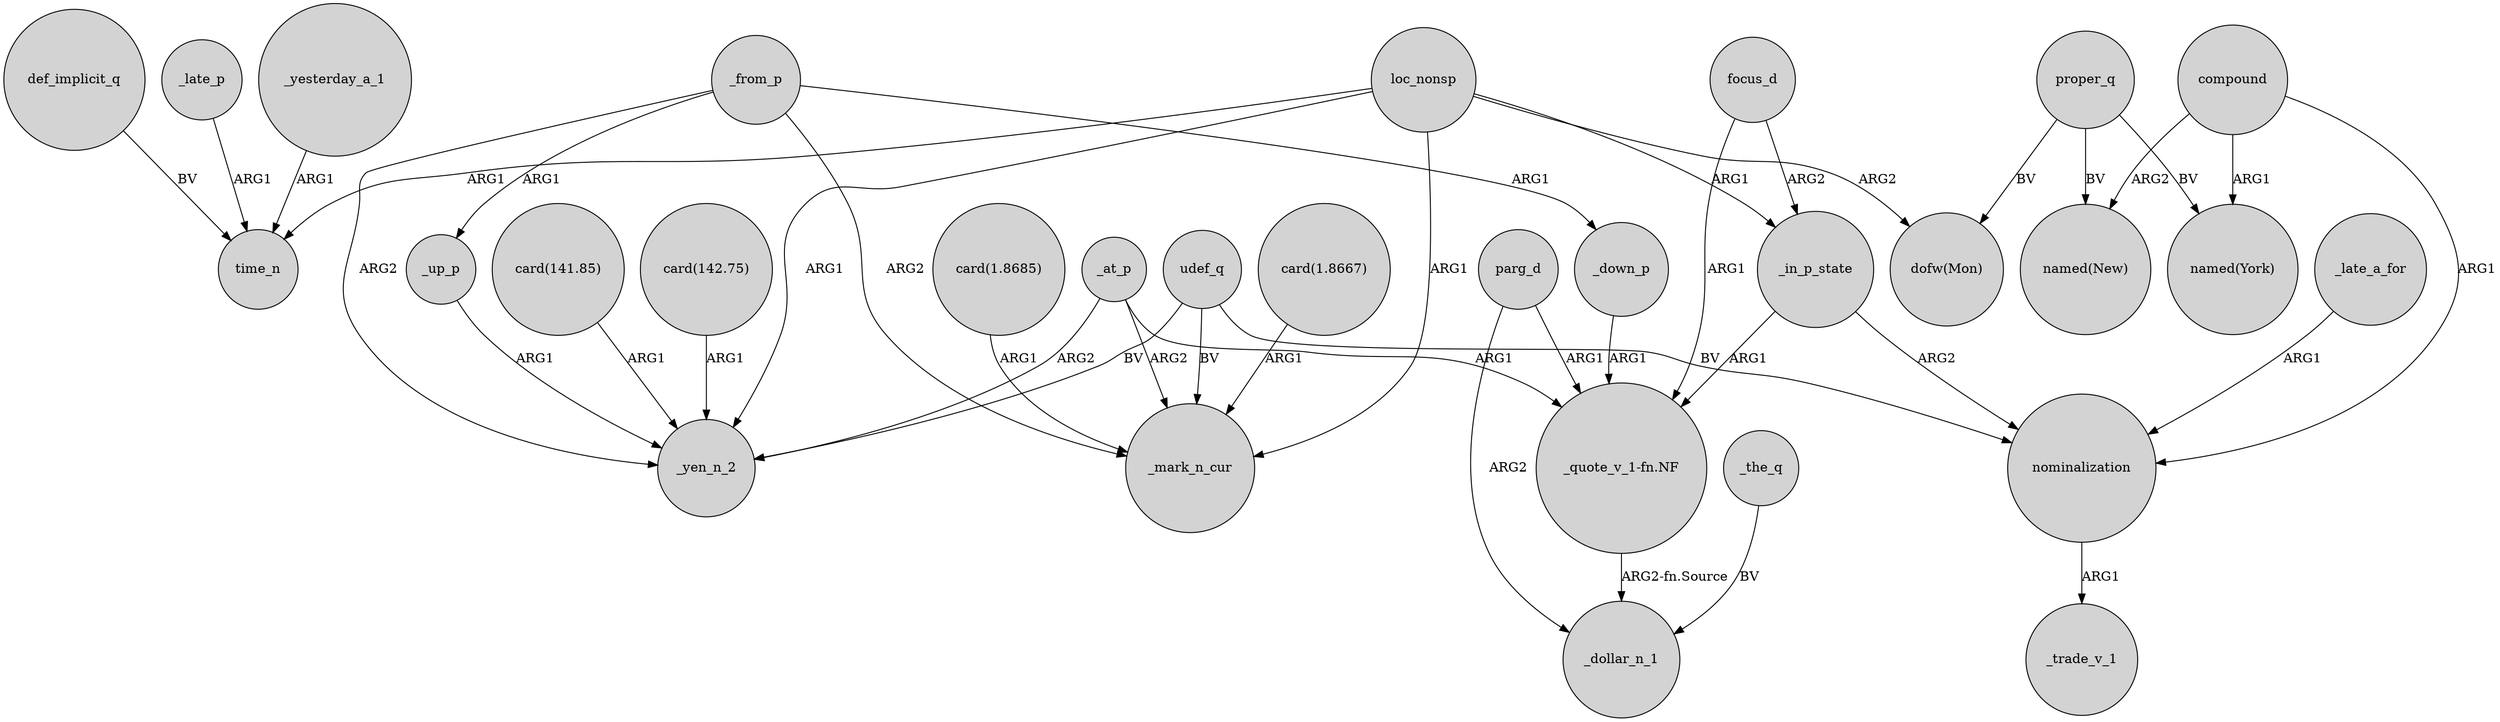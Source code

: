digraph {
	node [shape=circle style=filled]
	_late_p -> time_n [label=ARG1]
	_yesterday_a_1 -> time_n [label=ARG1]
	udef_q -> _yen_n_2 [label=BV]
	compound -> "named(New)" [label=ARG2]
	_from_p -> _mark_n_cur [label=ARG2]
	proper_q -> "named(New)" [label=BV]
	"_quote_v_1-fn.NF" -> _dollar_n_1 [label="ARG2-fn.Source"]
	_from_p -> _down_p [label=ARG1]
	focus_d -> _in_p_state [label=ARG2]
	udef_q -> _mark_n_cur [label=BV]
	_the_q -> _dollar_n_1 [label=BV]
	_from_p -> _up_p [label=ARG1]
	_at_p -> "_quote_v_1-fn.NF" [label=ARG1]
	nominalization -> _trade_v_1 [label=ARG1]
	loc_nonsp -> time_n [label=ARG1]
	parg_d -> "_quote_v_1-fn.NF" [label=ARG1]
	focus_d -> "_quote_v_1-fn.NF" [label=ARG1]
	_down_p -> "_quote_v_1-fn.NF" [label=ARG1]
	"card(1.8667)" -> _mark_n_cur [label=ARG1]
	compound -> "named(York)" [label=ARG1]
	"card(141.85)" -> _yen_n_2 [label=ARG1]
	proper_q -> "dofw(Mon)" [label=BV]
	loc_nonsp -> _yen_n_2 [label=ARG1]
	_at_p -> _yen_n_2 [label=ARG2]
	_in_p_state -> "_quote_v_1-fn.NF" [label=ARG1]
	_in_p_state -> nominalization [label=ARG2]
	udef_q -> nominalization [label=BV]
	_up_p -> _yen_n_2 [label=ARG1]
	loc_nonsp -> _in_p_state [label=ARG1]
	parg_d -> _dollar_n_1 [label=ARG2]
	"card(1.8685)" -> _mark_n_cur [label=ARG1]
	loc_nonsp -> "dofw(Mon)" [label=ARG2]
	loc_nonsp -> _mark_n_cur [label=ARG1]
	_from_p -> _yen_n_2 [label=ARG2]
	proper_q -> "named(York)" [label=BV]
	"card(142.75)" -> _yen_n_2 [label=ARG1]
	compound -> nominalization [label=ARG1]
	_late_a_for -> nominalization [label=ARG1]
	def_implicit_q -> time_n [label=BV]
	_at_p -> _mark_n_cur [label=ARG2]
}

